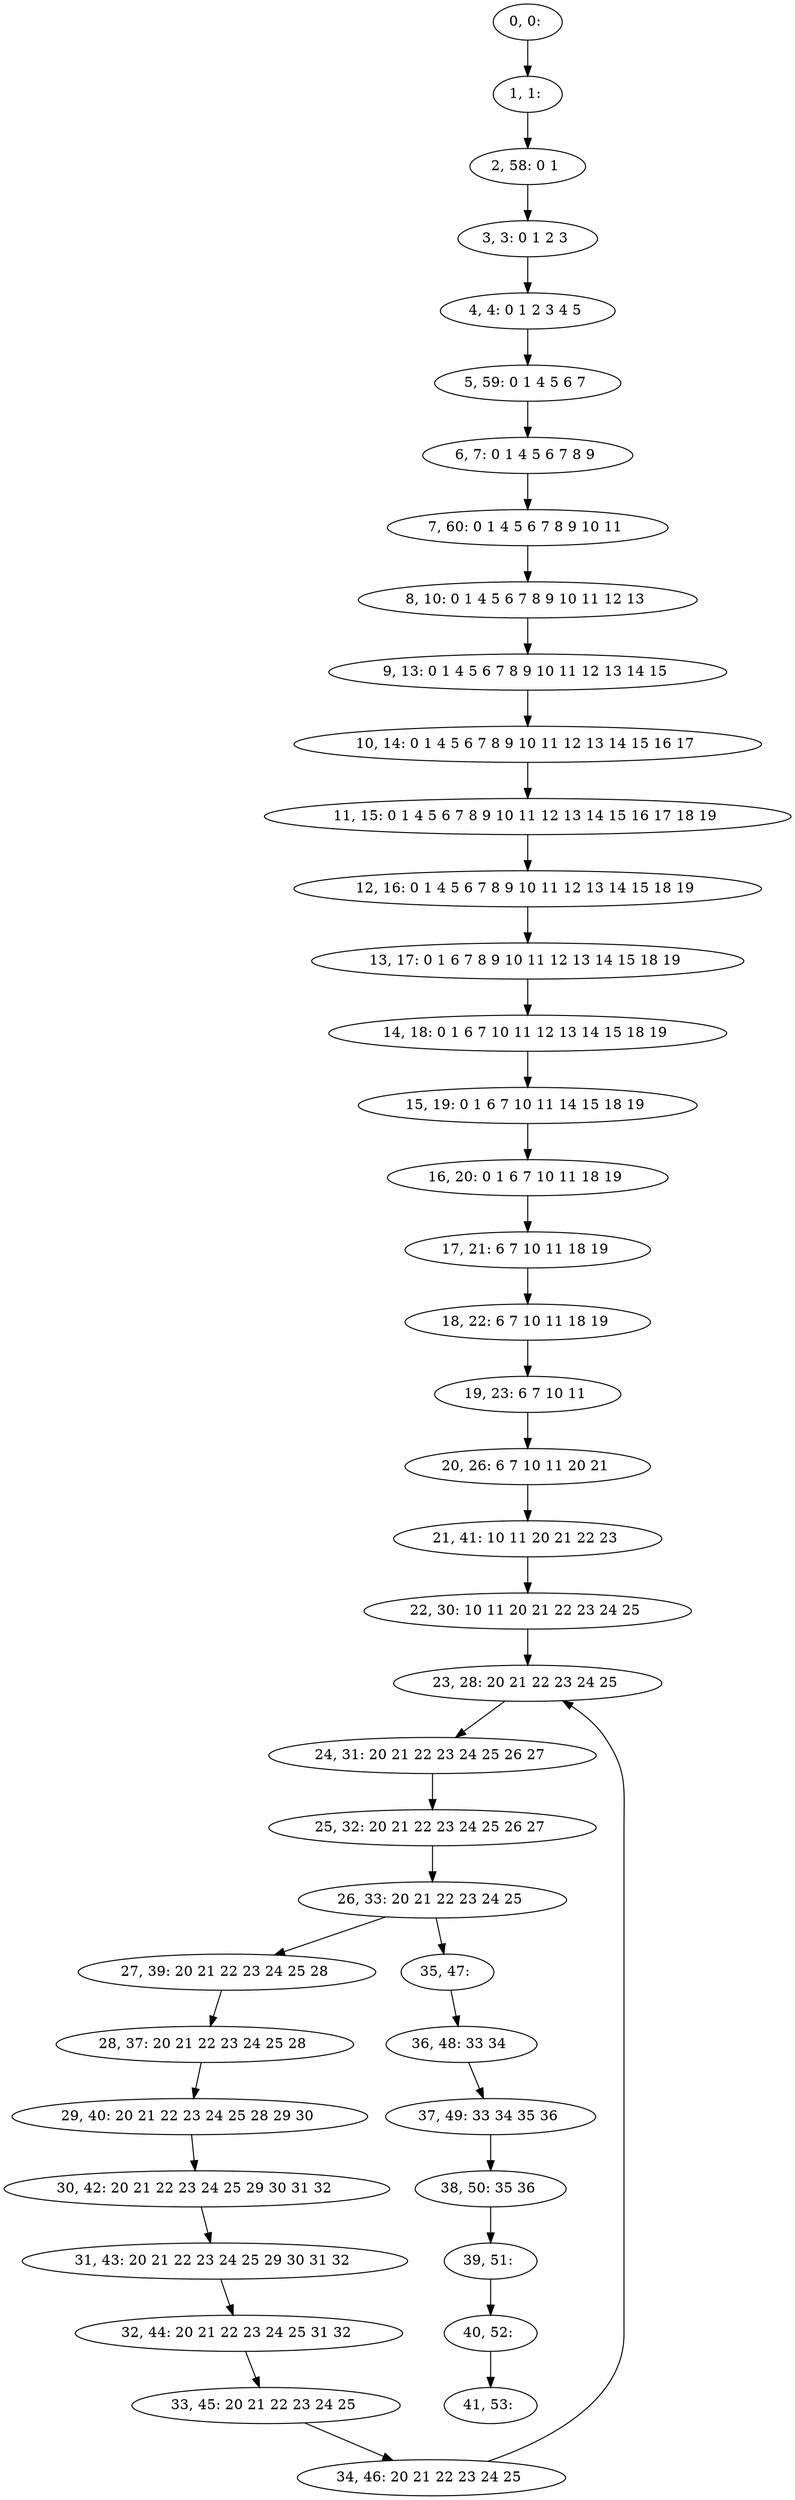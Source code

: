 digraph G {
0[label="0, 0: "];
1[label="1, 1: "];
2[label="2, 58: 0 1 "];
3[label="3, 3: 0 1 2 3 "];
4[label="4, 4: 0 1 2 3 4 5 "];
5[label="5, 59: 0 1 4 5 6 7 "];
6[label="6, 7: 0 1 4 5 6 7 8 9 "];
7[label="7, 60: 0 1 4 5 6 7 8 9 10 11 "];
8[label="8, 10: 0 1 4 5 6 7 8 9 10 11 12 13 "];
9[label="9, 13: 0 1 4 5 6 7 8 9 10 11 12 13 14 15 "];
10[label="10, 14: 0 1 4 5 6 7 8 9 10 11 12 13 14 15 16 17 "];
11[label="11, 15: 0 1 4 5 6 7 8 9 10 11 12 13 14 15 16 17 18 19 "];
12[label="12, 16: 0 1 4 5 6 7 8 9 10 11 12 13 14 15 18 19 "];
13[label="13, 17: 0 1 6 7 8 9 10 11 12 13 14 15 18 19 "];
14[label="14, 18: 0 1 6 7 10 11 12 13 14 15 18 19 "];
15[label="15, 19: 0 1 6 7 10 11 14 15 18 19 "];
16[label="16, 20: 0 1 6 7 10 11 18 19 "];
17[label="17, 21: 6 7 10 11 18 19 "];
18[label="18, 22: 6 7 10 11 18 19 "];
19[label="19, 23: 6 7 10 11 "];
20[label="20, 26: 6 7 10 11 20 21 "];
21[label="21, 41: 10 11 20 21 22 23 "];
22[label="22, 30: 10 11 20 21 22 23 24 25 "];
23[label="23, 28: 20 21 22 23 24 25 "];
24[label="24, 31: 20 21 22 23 24 25 26 27 "];
25[label="25, 32: 20 21 22 23 24 25 26 27 "];
26[label="26, 33: 20 21 22 23 24 25 "];
27[label="27, 39: 20 21 22 23 24 25 28 "];
28[label="28, 37: 20 21 22 23 24 25 28 "];
29[label="29, 40: 20 21 22 23 24 25 28 29 30 "];
30[label="30, 42: 20 21 22 23 24 25 29 30 31 32 "];
31[label="31, 43: 20 21 22 23 24 25 29 30 31 32 "];
32[label="32, 44: 20 21 22 23 24 25 31 32 "];
33[label="33, 45: 20 21 22 23 24 25 "];
34[label="34, 46: 20 21 22 23 24 25 "];
35[label="35, 47: "];
36[label="36, 48: 33 34 "];
37[label="37, 49: 33 34 35 36 "];
38[label="38, 50: 35 36 "];
39[label="39, 51: "];
40[label="40, 52: "];
41[label="41, 53: "];
0->1 ;
1->2 ;
2->3 ;
3->4 ;
4->5 ;
5->6 ;
6->7 ;
7->8 ;
8->9 ;
9->10 ;
10->11 ;
11->12 ;
12->13 ;
13->14 ;
14->15 ;
15->16 ;
16->17 ;
17->18 ;
18->19 ;
19->20 ;
20->21 ;
21->22 ;
22->23 ;
23->24 ;
24->25 ;
25->26 ;
26->27 ;
26->35 ;
27->28 ;
28->29 ;
29->30 ;
30->31 ;
31->32 ;
32->33 ;
33->34 ;
34->23 ;
35->36 ;
36->37 ;
37->38 ;
38->39 ;
39->40 ;
40->41 ;
}
